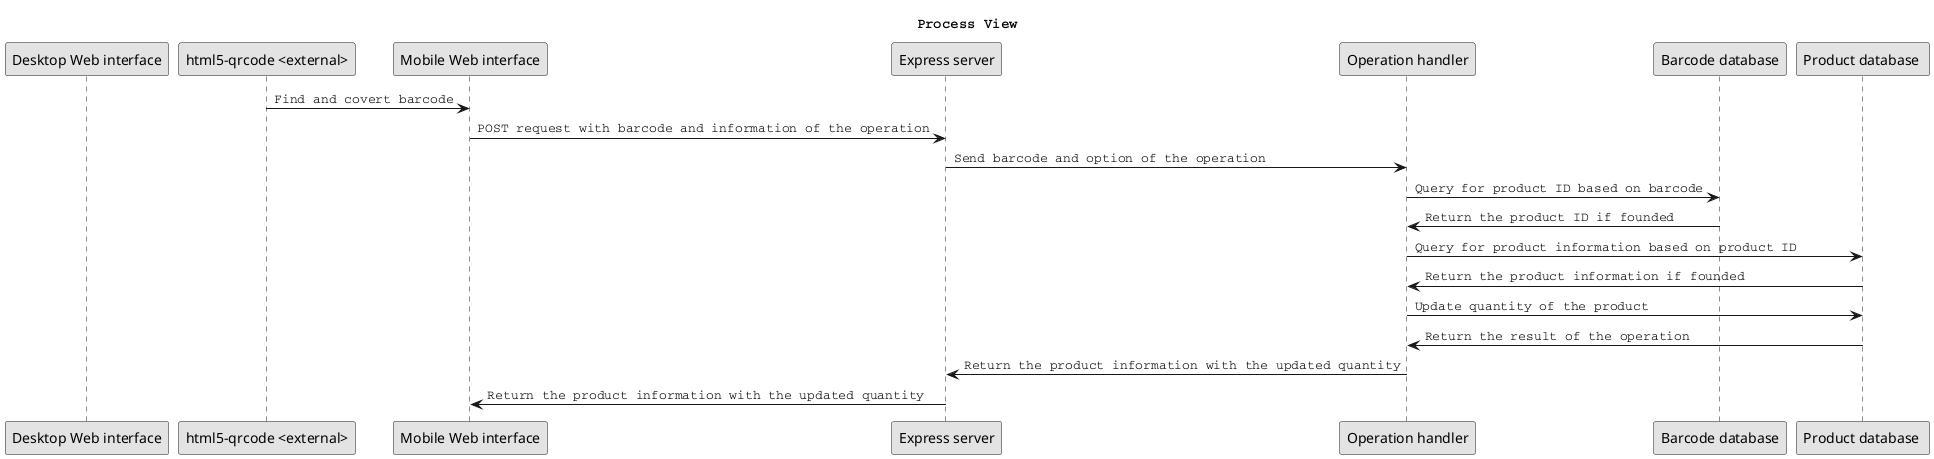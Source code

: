 @startuml
title Process View

participant "Desktop Web interface" as DWI
participant "html5-qrcode <external>" as QR
participant "Mobile Web interface" as MWI
participant "Express server" as ES
participant "Operation handler" as OH
participant "Barcode database" as BDB
participant "Product database " as PDB




skinparam monochrome true
skinparam shadowing false
skinparam defaultFontName Courier

QR -> MWI: Find and covert barcode
MWI -> ES: POST request with barcode and information of the operation
ES -> OH: Send barcode and option of the operation
OH -> BDB: Query for product ID based on barcode
BDB -> OH: Return the product ID if founded
OH -> PDB: Query for product information based on product ID
PDB -> OH: Return the product information if founded
OH -> PDB: Update quantity of the product
PDB -> OH: Return the result of the operation
OH -> ES: Return the product information with the updated quantity
ES -> MWI: Return the product information with the updated quantity

@enduml